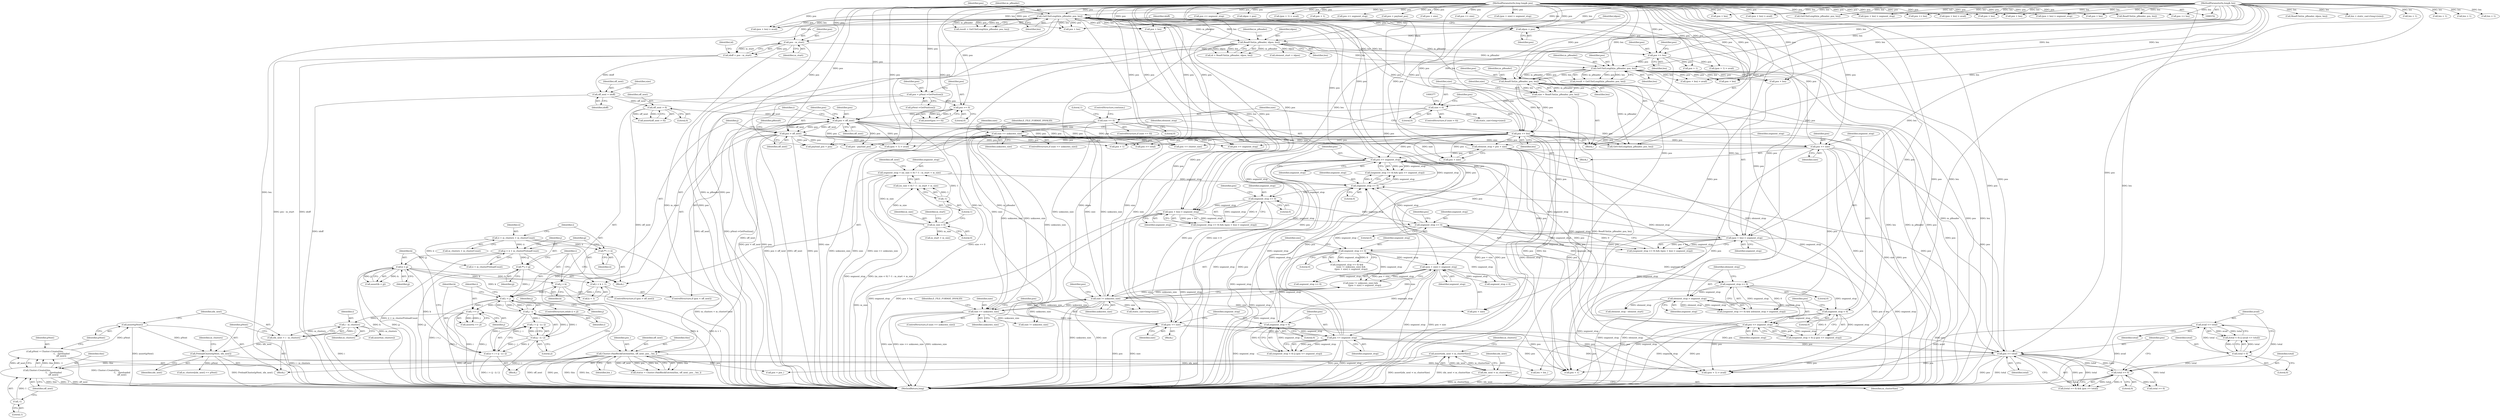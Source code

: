digraph "1_Android_04839626ed859623901ebd3a5fd483982186b59d_28@API" {
"1000645" [label="(Call,assert(idx_next < m_clusterSize))"];
"1000646" [label="(Call,idx_next < m_clusterSize)"];
"1000640" [label="(Call,PreloadCluster(pNext, idx_next))"];
"1000632" [label="(Call,assert(pNext))"];
"1000625" [label="(Call,pNext = Cluster::Create(this,\n                                                -1,   //preloaded\n                                                off_next))"];
"1000627" [label="(Call,Cluster::Create(this,\n                                                -1,   //preloaded\n                                                off_next))"];
"1000602" [label="(Call,Cluster::HasBlockEntries(this, off_next, pos_, len_))"];
"1000512" [label="(Call,off_next > 0)"];
"1000500" [label="(Call,off_next = idoff)"];
"1000282" [label="(Call,idoff = pos - m_start)"];
"1000284" [label="(Call,pos - m_start)"];
"1000154" [label="(MethodParameterIn,long long& pos)"];
"1000239" [label="(Call,GetUIntLength(m_pReader, pos, len))"];
"1000367" [label="(Call,ReadUInt(m_pReader, pos, len))"];
"1000326" [label="(Call,GetUIntLength(m_pReader, pos, len))"];
"1000290" [label="(Call,ReadUInt(m_pReader, idpos, len))"];
"1000278" [label="(Call,idpos = pos)"];
"1000155" [label="(MethodParameterIn,long& len)"];
"1000309" [label="(Call,pos += len)"];
"1000454" [label="(Call,pos += size)"];
"1000412" [label="(Call,size == unknown_size)"];
"1000395" [label="(Call,size != unknown_size)"];
"1000383" [label="(Call,size == 0)"];
"1000372" [label="(Call,size < 0)"];
"1000365" [label="(Call,size = ReadUInt(m_pReader, pos, len))"];
"1000472" [label="(Call,size == unknown_size)"];
"1000379" [label="(Call,pos += len)"];
"1000485" [label="(Call,pos <= segment_stop)"];
"1000477" [label="(Call,pos += size)"];
"1000482" [label="(Call,segment_stop < 0)"];
"1000391" [label="(Call,segment_stop >= 0)"];
"1000349" [label="(Call,(pos + len) > segment_stop)"];
"1000346" [label="(Call,segment_stop >= 0)"];
"1000259" [label="(Call,segment_stop >= 0)"];
"1000219" [label="(Call,pos >= segment_stop)"];
"1000209" [label="(Call,pos >= total)"];
"1000462" [label="(Call,pos <= segment_stop)"];
"1000459" [label="(Call,segment_stop < 0)"];
"1000425" [label="(Call,segment_stop >= 0)"];
"1000398" [label="(Call,(pos + size) > segment_stop)"];
"1000428" [label="(Call,element_stop > segment_stop)"];
"1000418" [label="(Call,element_stop = pos + size)"];
"1000206" [label="(Call,total >= 0)"];
"1000178" [label="(Call,avail <= total)"];
"1000175" [label="(Call,total < 0)"];
"1000216" [label="(Call,segment_stop >= 0)"];
"1000182" [label="(Call,segment_stop = (m_size < 0) ? -1 : m_start + m_size)"];
"1000188" [label="(Call,-1)"];
"1000185" [label="(Call,m_size < 0)"];
"1000262" [label="(Call,(pos + len) > segment_stop)"];
"1000581" [label="(Call,pos > off_next)"];
"1000571" [label="(Call,pos < off_next)"];
"1000567" [label="(Call,pos >= 0)"];
"1000563" [label="(Call,pos = pNext->GetPosition())"];
"1000629" [label="(Call,-1)"];
"1000635" [label="(Call,idx_next = i - m_clusters)"];
"1000637" [label="(Call,i - m_clusters)"];
"1000595" [label="(Call,i == j)"];
"1000534" [label="(Call,i < j)"];
"1000574" [label="(Call,i = k + 1)"];
"1000548" [label="(Call,k < jj)"];
"1000538" [label="(Call,k = i + (j - i) / 2)"];
"1000543" [label="(Call,j - i)"];
"1000542" [label="(Call,(j - i) / 2)"];
"1000524" [label="(Call,jj = ii + m_clusterPreloadCount)"];
"1000515" [label="(Call,ii = m_clusters + m_clusterCount)"];
"1000521" [label="(Call,** i = ii)"];
"1000530" [label="(Call,** j = jj)"];
"1000584" [label="(Call,j = k)"];
"1000205" [label="(Call,(total >= 0) && (pos >= total))"];
"1000637" [label="(Call,i - m_clusters)"];
"1000600" [label="(Call,status = Cluster::HasBlockEntries(this, off_next, pos_, len_))"];
"1000573" [label="(Identifier,off_next)"];
"1000195" [label="(Identifier,off_next)"];
"1000570" [label="(ControlStructure,if (pos < off_next))"];
"1000315" [label="(Identifier,pos)"];
"1000673" [label="(Call,total >= 0)"];
"1000351" [label="(Identifier,pos)"];
"1000440" [label="(Call,element_stop - element_start)"];
"1000369" [label="(Identifier,pos)"];
"1000429" [label="(Identifier,element_stop)"];
"1000217" [label="(Identifier,segment_stop)"];
"1000185" [label="(Call,m_size < 0)"];
"1000615" [label="(Call,len = len_)"];
"1000155" [label="(MethodParameterIn,long& len)"];
"1000605" [label="(Identifier,pos_)"];
"1000373" [label="(Identifier,size)"];
"1000345" [label="(Call,(segment_stop >= 0) && ((pos + len) > segment_stop))"];
"1000542" [label="(Call,(j - i) / 2)"];
"1000328" [label="(Identifier,pos)"];
"1000293" [label="(Identifier,len)"];
"1000395" [label="(Call,size != unknown_size)"];
"1000346" [label="(Call,segment_stop >= 0)"];
"1000736" [label="(Call,pos + len)"];
"1000413" [label="(Identifier,size)"];
"1000461" [label="(Literal,0)"];
"1000397" [label="(Identifier,unknown_size)"];
"1000905" [label="(MethodReturn,long)"];
"1000218" [label="(Literal,0)"];
"1000630" [label="(Literal,1)"];
"1000819" [label="(Call,(pos + len) > avail)"];
"1000463" [label="(Identifier,pos)"];
"1000625" [label="(Call,pNext = Cluster::Create(this,\n                                                -1,   //preloaded\n                                                off_next))"];
"1000521" [label="(Call,** i = ii)"];
"1000543" [label="(Call,j - i)"];
"1000584" [label="(Call,j = k)"];
"1000357" [label="(Call,(pos + len) > avail)"];
"1000259" [label="(Call,segment_stop >= 0)"];
"1000569" [label="(Literal,0)"];
"1000788" [label="(Call,GetUIntLength(m_pReader, pos, len))"];
"1000284" [label="(Call,pos - m_start)"];
"1000631" [label="(Identifier,off_next)"];
"1000628" [label="(Identifier,this)"];
"1000219" [label="(Call,pos >= segment_stop)"];
"1000877" [label="(Call,pos <= segment_stop)"];
"1000240" [label="(Identifier,m_pReader)"];
"1000595" [label="(Call,i == j)"];
"1000602" [label="(Call,Cluster::HasBlockEntries(this, off_next, pos_, len_))"];
"1000646" [label="(Call,idx_next < m_clusterSize)"];
"1000410" [label="(Block,)"];
"1000374" [label="(Literal,0)"];
"1000177" [label="(Literal,0)"];
"1000186" [label="(Identifier,m_size)"];
"1000425" [label="(Call,segment_stop >= 0)"];
"1000568" [label="(Identifier,pos)"];
"1000535" [label="(Identifier,i)"];
"1000478" [label="(Identifier,pos)"];
"1000290" [label="(Call,ReadUInt(m_pReader, idpos, len))"];
"1000572" [label="(Identifier,pos)"];
"1000329" [label="(Identifier,len)"];
"1000386" [label="(ControlStructure,continue;)"];
"1000525" [label="(Identifier,jj)"];
"1000207" [label="(Identifier,total)"];
"1000392" [label="(Identifier,segment_stop)"];
"1000291" [label="(Identifier,m_pReader)"];
"1000690" [label="(Call,(pos + 1) > avail)"];
"1000384" [label="(Identifier,size)"];
"1000385" [label="(Literal,0)"];
"1000420" [label="(Call,pos + size)"];
"1000350" [label="(Call,pos + len)"];
"1000632" [label="(Call,assert(pNext))"];
"1000482" [label="(Call,segment_stop < 0)"];
"1000481" [label="(Call,(segment_stop < 0) || (pos <= segment_stop))"];
"1000191" [label="(Identifier,m_start)"];
"1000547" [label="(Call,assert(k < jj))"];
"1000743" [label="(Call,idpos = pos)"];
"1000811" [label="(Call,(pos + len) > segment_stop)"];
"1000532" [label="(Identifier,jj)"];
"1000539" [label="(Identifier,k)"];
"1000154" [label="(MethodParameterIn,long long& pos)"];
"1000458" [label="(Call,(segment_stop < 0) || (pos <= segment_stop))"];
"1000571" [label="(Call,pos < off_next)"];
"1000368" [label="(Identifier,m_pReader)"];
"1000371" [label="(ControlStructure,if (size < 0))"];
"1000464" [label="(Identifier,segment_stop)"];
"1000841" [label="(Call,pos += len)"];
"1000581" [label="(Call,pos > off_next)"];
"1000190" [label="(Call,m_start + m_size)"];
"1000624" [label="(Block,)"];
"1000676" [label="(Call,pos >= total)"];
"1000735" [label="(Call,(pos + len) > avail)"];
"1000548" [label="(Call,k < jj)"];
"1000512" [label="(Call,off_next > 0)"];
"1000647" [label="(Identifier,idx_next)"];
"1000501" [label="(Identifier,off_next)"];
"1000550" [label="(Identifier,jj)"];
"1000523" [label="(Identifier,ii)"];
"1000176" [label="(Identifier,total)"];
"1000182" [label="(Call,segment_stop = (m_size < 0) ? -1 : m_start + m_size)"];
"1000633" [label="(Identifier,pNext)"];
"1000565" [label="(Call,pNext->GetPosition())"];
"1000203" [label="(Block,)"];
"1000390" [label="(Call,(segment_stop >= 0) &&\n            (size != unknown_size) &&\n            ((pos + size) > segment_stop))"];
"1000526" [label="(Call,ii + m_clusterPreloadCount)"];
"1000682" [label="(Call,segment_stop >= 0)"];
"1000367" [label="(Call,ReadUInt(m_pReader, pos, len))"];
"1000491" [label="(Call,static_cast<long>(size))"];
"1000211" [label="(Identifier,total)"];
"1000612" [label="(Call,pos = pos_)"];
"1000691" [label="(Call,pos + 1)"];
"1000225" [label="(Call,(pos + 1) > avail)"];
"1000477" [label="(Call,pos += size)"];
"1000775" [label="(Call,(pos + 1) > avail)"];
"1000366" [label="(Identifier,size)"];
"1000476" [label="(Identifier,E_FILE_FORMAT_INVALID)"];
"1000353" [label="(Identifier,segment_stop)"];
"1000704" [label="(Call,GetUIntLength(m_pReader, pos, len))"];
"1000187" [label="(Literal,0)"];
"1000517" [label="(Call,m_clusters + m_clusterCount)"];
"1000590" [label="(Identifier,pResult)"];
"1000642" [label="(Identifier,idx_next)"];
"1000383" [label="(Call,size == 0)"];
"1000641" [label="(Identifier,pNext)"];
"1000348" [label="(Literal,0)"];
"1000358" [label="(Call,pos + len)"];
"1000635" [label="(Call,idx_next = i - m_clusters)"];
"1000285" [label="(Identifier,pos)"];
"1000776" [label="(Call,pos + 1)"];
"1000900" [label="(Call,pos <= segment_stop)"];
"1000288" [label="(Call,id = ReadUInt(m_pReader, idpos, len))"];
"1000566" [label="(Call,assert(pos >= 0))"];
"1000629" [label="(Call,-1)"];
"1000462" [label="(Call,pos <= segment_stop)"];
"1000889" [label="(Call,pos = payload_pos)"];
"1000326" [label="(Call,GetUIntLength(m_pReader, pos, len))"];
"1000897" [label="(Call,segment_stop < 0)"];
"1000382" [label="(ControlStructure,if (size == 0))"];
"1000221" [label="(Identifier,segment_stop)"];
"1000696" [label="(Call,len = 1)"];
"1000597" [label="(Identifier,j)"];
"1000606" [label="(Identifier,len_)"];
"1000370" [label="(Identifier,len)"];
"1000456" [label="(Identifier,size)"];
"1000567" [label="(Call,pos >= 0)"];
"1000863" [label="(Call,pos + size)"];
"1000393" [label="(Literal,0)"];
"1000585" [label="(Identifier,j)"];
"1000400" [label="(Identifier,pos)"];
"1000376" [label="(Call,static_cast<long>(size))"];
"1000474" [label="(Identifier,unknown_size)"];
"1000430" [label="(Identifier,segment_stop)"];
"1000314" [label="(Call,pos + 1)"];
"1000502" [label="(Identifier,idoff)"];
"1000820" [label="(Call,pos + len)"];
"1000188" [label="(Call,-1)"];
"1000379" [label="(Call,pos += len)"];
"1000479" [label="(Identifier,size)"];
"1000372" [label="(Call,size < 0)"];
"1000812" [label="(Call,pos + len)"];
"1000280" [label="(Identifier,pos)"];
"1000414" [label="(Identifier,unknown_size)"];
"1000533" [label="(ControlStructure,while (i < j))"];
"1000416" [label="(Identifier,E_FILE_FORMAT_INVALID)"];
"1000486" [label="(Identifier,pos)"];
"1000666" [label="(Call,payload_pos = pos)"];
"1000402" [label="(Identifier,segment_stop)"];
"1000485" [label="(Call,pos <= segment_stop)"];
"1000515" [label="(Call,ii = m_clusters + m_clusterCount)"];
"1000604" [label="(Identifier,off_next)"];
"1000327" [label="(Identifier,m_pReader)"];
"1000226" [label="(Call,pos + 1)"];
"1000206" [label="(Call,total >= 0)"];
"1000237" [label="(Call,result = GetUIntLength(m_pReader, pos, len))"];
"1000583" [label="(Identifier,off_next)"];
"1000727" [label="(Call,(pos + len) > segment_stop)"];
"1000241" [label="(Identifier,pos)"];
"1000892" [label="(Call,pos += cluster_size)"];
"1000471" [label="(ControlStructure,if (size == unknown_size))"];
"1000209" [label="(Call,pos >= total)"];
"1000427" [label="(Literal,0)"];
"1000454" [label="(Call,pos += size)"];
"1000636" [label="(Identifier,idx_next)"];
"1000563" [label="(Call,pos = pNext->GetPosition())"];
"1000411" [label="(ControlStructure,if (size == unknown_size))"];
"1000262" [label="(Call,(pos + len) > segment_stop)"];
"1000180" [label="(Identifier,total)"];
"1000575" [label="(Identifier,i)"];
"1000536" [label="(Identifier,j)"];
"1000549" [label="(Identifier,k)"];
"1000546" [label="(Literal,2)"];
"1000470" [label="(Block,)"];
"1000424" [label="(Call,(segment_stop >= 0) && (element_stop > segment_stop))"];
"1000530" [label="(Call,** j = jj)"];
"1000381" [label="(Identifier,len)"];
"1000412" [label="(Call,size == unknown_size)"];
"1000455" [label="(Identifier,pos)"];
"1000215" [label="(Call,(segment_stop >= 0) && (pos >= segment_stop))"];
"1000319" [label="(Call,len = 1)"];
"1000231" [label="(Call,len = 1)"];
"1000564" [label="(Identifier,pos)"];
"1000586" [label="(Identifier,k)"];
"1000639" [label="(Identifier,m_clusters)"];
"1000286" [label="(Identifier,m_start)"];
"1000640" [label="(Call,PreloadCluster(pNext, idx_next))"];
"1000869" [label="(Call,pos += size)"];
"1000645" [label="(Call,assert(idx_next < m_clusterSize))"];
"1000349" [label="(Call,(pos + len) > segment_stop)"];
"1000781" [label="(Call,len = 1)"];
"1000347" [label="(Identifier,segment_stop)"];
"1000210" [label="(Identifier,pos)"];
"1000391" [label="(Call,segment_stop >= 0)"];
"1000728" [label="(Call,pos + len)"];
"1000580" [label="(ControlStructure,if (pos > off_next))"];
"1000279" [label="(Identifier,idpos)"];
"1000574" [label="(Call,i = k + 1)"];
"1000544" [label="(Identifier,j)"];
"1000531" [label="(Identifier,j)"];
"1000434" [label="(Call,element_start = idpos)"];
"1000282" [label="(Call,idoff = pos - m_start)"];
"1000220" [label="(Identifier,pos)"];
"1000459" [label="(Call,segment_stop < 0)"];
"1000399" [label="(Call,pos + size)"];
"1000260" [label="(Identifier,segment_stop)"];
"1000189" [label="(Literal,1)"];
"1000309" [label="(Call,pos += len)"];
"1000524" [label="(Call,jj = ii + m_clusterPreloadCount)"];
"1000650" [label="(Call,m_clusters[idx_next] == pNext)"];
"1000380" [label="(Identifier,pos)"];
"1000261" [label="(Literal,0)"];
"1000175" [label="(Call,total < 0)"];
"1000208" [label="(Literal,0)"];
"1000749" [label="(Call,ReadUInt(m_pReader, idpos, len))"];
"1000516" [label="(Identifier,ii)"];
"1000603" [label="(Identifier,this)"];
"1000278" [label="(Call,idpos = pos)"];
"1000365" [label="(Call,size = ReadUInt(m_pReader, pos, len))"];
"1000489" [label="(Call,len = static_cast<long>(size))"];
"1000638" [label="(Identifier,i)"];
"1000426" [label="(Identifier,segment_stop)"];
"1000504" [label="(Call,size != unknown_size)"];
"1000216" [label="(Call,segment_stop >= 0)"];
"1000179" [label="(Identifier,avail)"];
"1000394" [label="(Call,(size != unknown_size) &&\n            ((pos + size) > segment_stop))"];
"1000271" [label="(Call,pos + len)"];
"1000174" [label="(Call,(total < 0) || (avail <= total))"];
"1000398" [label="(Call,(pos + size) > segment_stop)"];
"1000483" [label="(Identifier,segment_stop)"];
"1000472" [label="(Call,size == unknown_size)"];
"1000829" [label="(Call,ReadUInt(m_pReader, pos, len))"];
"1000311" [label="(Identifier,len)"];
"1000270" [label="(Call,(pos + len) > avail)"];
"1000685" [label="(Call,pos >= segment_stop)"];
"1000419" [label="(Identifier,element_stop)"];
"1000538" [label="(Call,k = i + (j - i) / 2)"];
"1000522" [label="(Identifier,i)"];
"1000627" [label="(Call,Cluster::Create(this,\n                                                -1,   //preloaded\n                                                off_next))"];
"1000239" [label="(Call,GetUIntLength(m_pReader, pos, len))"];
"1000178" [label="(Call,avail <= total)"];
"1000537" [label="(Block,)"];
"1000514" [label="(Literal,0)"];
"1000545" [label="(Identifier,i)"];
"1000313" [label="(Call,(pos + 1) > avail)"];
"1000882" [label="(Call,pos - payload_pos)"];
"1000324" [label="(Call,result = GetUIntLength(m_pReader, pos, len))"];
"1000473" [label="(Identifier,size)"];
"1000594" [label="(Call,assert(i == j))"];
"1000388" [label="(Literal,1)"];
"1000242" [label="(Identifier,len)"];
"1000596" [label="(Identifier,i)"];
"1000289" [label="(Identifier,id)"];
"1000534" [label="(Call,i < j)"];
"1000264" [label="(Identifier,pos)"];
"1000396" [label="(Identifier,size)"];
"1000258" [label="(Call,(segment_stop >= 0) && ((pos + len) > segment_stop))"];
"1000428" [label="(Call,element_stop > segment_stop)"];
"1000292" [label="(Identifier,idpos)"];
"1000487" [label="(Identifier,segment_stop)"];
"1000648" [label="(Identifier,m_clusterSize)"];
"1000643" [label="(Call,assert(m_clusters))"];
"1000460" [label="(Identifier,segment_stop)"];
"1000644" [label="(Identifier,m_clusters)"];
"1000505" [label="(Identifier,size)"];
"1000310" [label="(Identifier,pos)"];
"1000156" [label="(Block,)"];
"1000540" [label="(Call,i + (j - i) / 2)"];
"1000500" [label="(Call,off_next = idoff)"];
"1000283" [label="(Identifier,idoff)"];
"1000266" [label="(Identifier,segment_stop)"];
"1000263" [label="(Call,pos + len)"];
"1000184" [label="(Call,(m_size < 0) ? -1 : m_start + m_size)"];
"1000484" [label="(Literal,0)"];
"1000626" [label="(Identifier,pNext)"];
"1000511" [label="(Call,assert(off_next > 0))"];
"1000771" [label="(Call,pos += len)"];
"1000183" [label="(Identifier,segment_stop)"];
"1000576" [label="(Call,k + 1)"];
"1000513" [label="(Identifier,off_next)"];
"1000862" [label="(Call,(pos + size) > segment_stop)"];
"1000418" [label="(Call,element_stop = pos + size)"];
"1000652" [label="(Identifier,m_clusters)"];
"1000582" [label="(Identifier,pos)"];
"1000645" -> "1000624"  [label="AST: "];
"1000645" -> "1000646"  [label="CFG: "];
"1000646" -> "1000645"  [label="AST: "];
"1000652" -> "1000645"  [label="CFG: "];
"1000645" -> "1000905"  [label="DDG: idx_next < m_clusterSize"];
"1000645" -> "1000905"  [label="DDG: assert(idx_next < m_clusterSize)"];
"1000646" -> "1000645"  [label="DDG: idx_next"];
"1000646" -> "1000645"  [label="DDG: m_clusterSize"];
"1000646" -> "1000648"  [label="CFG: "];
"1000647" -> "1000646"  [label="AST: "];
"1000648" -> "1000646"  [label="AST: "];
"1000646" -> "1000905"  [label="DDG: idx_next"];
"1000646" -> "1000905"  [label="DDG: m_clusterSize"];
"1000640" -> "1000646"  [label="DDG: idx_next"];
"1000640" -> "1000624"  [label="AST: "];
"1000640" -> "1000642"  [label="CFG: "];
"1000641" -> "1000640"  [label="AST: "];
"1000642" -> "1000640"  [label="AST: "];
"1000644" -> "1000640"  [label="CFG: "];
"1000640" -> "1000905"  [label="DDG: PreloadCluster(pNext, idx_next)"];
"1000632" -> "1000640"  [label="DDG: pNext"];
"1000635" -> "1000640"  [label="DDG: idx_next"];
"1000640" -> "1000650"  [label="DDG: pNext"];
"1000632" -> "1000624"  [label="AST: "];
"1000632" -> "1000633"  [label="CFG: "];
"1000633" -> "1000632"  [label="AST: "];
"1000636" -> "1000632"  [label="CFG: "];
"1000632" -> "1000905"  [label="DDG: assert(pNext)"];
"1000625" -> "1000632"  [label="DDG: pNext"];
"1000625" -> "1000624"  [label="AST: "];
"1000625" -> "1000627"  [label="CFG: "];
"1000626" -> "1000625"  [label="AST: "];
"1000627" -> "1000625"  [label="AST: "];
"1000633" -> "1000625"  [label="CFG: "];
"1000625" -> "1000905"  [label="DDG: Cluster::Create(this,\n                                                -1,   //preloaded\n                                                off_next)"];
"1000627" -> "1000625"  [label="DDG: this"];
"1000627" -> "1000625"  [label="DDG: -1"];
"1000627" -> "1000625"  [label="DDG: off_next"];
"1000627" -> "1000631"  [label="CFG: "];
"1000628" -> "1000627"  [label="AST: "];
"1000629" -> "1000627"  [label="AST: "];
"1000631" -> "1000627"  [label="AST: "];
"1000627" -> "1000905"  [label="DDG: -1"];
"1000627" -> "1000905"  [label="DDG: off_next"];
"1000627" -> "1000905"  [label="DDG: this"];
"1000602" -> "1000627"  [label="DDG: this"];
"1000602" -> "1000627"  [label="DDG: off_next"];
"1000629" -> "1000627"  [label="DDG: 1"];
"1000602" -> "1000600"  [label="AST: "];
"1000602" -> "1000606"  [label="CFG: "];
"1000603" -> "1000602"  [label="AST: "];
"1000604" -> "1000602"  [label="AST: "];
"1000605" -> "1000602"  [label="AST: "];
"1000606" -> "1000602"  [label="AST: "];
"1000600" -> "1000602"  [label="CFG: "];
"1000602" -> "1000905"  [label="DDG: off_next"];
"1000602" -> "1000905"  [label="DDG: pos_"];
"1000602" -> "1000905"  [label="DDG: this"];
"1000602" -> "1000905"  [label="DDG: len_"];
"1000602" -> "1000600"  [label="DDG: this"];
"1000602" -> "1000600"  [label="DDG: off_next"];
"1000602" -> "1000600"  [label="DDG: pos_"];
"1000602" -> "1000600"  [label="DDG: len_"];
"1000512" -> "1000602"  [label="DDG: off_next"];
"1000581" -> "1000602"  [label="DDG: off_next"];
"1000571" -> "1000602"  [label="DDG: off_next"];
"1000602" -> "1000612"  [label="DDG: pos_"];
"1000602" -> "1000615"  [label="DDG: len_"];
"1000512" -> "1000511"  [label="AST: "];
"1000512" -> "1000514"  [label="CFG: "];
"1000513" -> "1000512"  [label="AST: "];
"1000514" -> "1000512"  [label="AST: "];
"1000511" -> "1000512"  [label="CFG: "];
"1000512" -> "1000511"  [label="DDG: off_next"];
"1000512" -> "1000511"  [label="DDG: 0"];
"1000500" -> "1000512"  [label="DDG: off_next"];
"1000512" -> "1000571"  [label="DDG: off_next"];
"1000500" -> "1000203"  [label="AST: "];
"1000500" -> "1000502"  [label="CFG: "];
"1000501" -> "1000500"  [label="AST: "];
"1000502" -> "1000500"  [label="AST: "];
"1000505" -> "1000500"  [label="CFG: "];
"1000500" -> "1000905"  [label="DDG: idoff"];
"1000282" -> "1000500"  [label="DDG: idoff"];
"1000282" -> "1000203"  [label="AST: "];
"1000282" -> "1000284"  [label="CFG: "];
"1000283" -> "1000282"  [label="AST: "];
"1000284" -> "1000282"  [label="AST: "];
"1000289" -> "1000282"  [label="CFG: "];
"1000282" -> "1000905"  [label="DDG: pos - m_start"];
"1000282" -> "1000905"  [label="DDG: idoff"];
"1000284" -> "1000282"  [label="DDG: pos"];
"1000284" -> "1000282"  [label="DDG: m_start"];
"1000284" -> "1000286"  [label="CFG: "];
"1000285" -> "1000284"  [label="AST: "];
"1000286" -> "1000284"  [label="AST: "];
"1000284" -> "1000905"  [label="DDG: m_start"];
"1000284" -> "1000905"  [label="DDG: pos"];
"1000154" -> "1000284"  [label="DDG: pos"];
"1000239" -> "1000284"  [label="DDG: pos"];
"1000284" -> "1000309"  [label="DDG: pos"];
"1000154" -> "1000152"  [label="AST: "];
"1000154" -> "1000905"  [label="DDG: pos"];
"1000154" -> "1000209"  [label="DDG: pos"];
"1000154" -> "1000219"  [label="DDG: pos"];
"1000154" -> "1000225"  [label="DDG: pos"];
"1000154" -> "1000226"  [label="DDG: pos"];
"1000154" -> "1000239"  [label="DDG: pos"];
"1000154" -> "1000262"  [label="DDG: pos"];
"1000154" -> "1000263"  [label="DDG: pos"];
"1000154" -> "1000270"  [label="DDG: pos"];
"1000154" -> "1000271"  [label="DDG: pos"];
"1000154" -> "1000278"  [label="DDG: pos"];
"1000154" -> "1000309"  [label="DDG: pos"];
"1000154" -> "1000313"  [label="DDG: pos"];
"1000154" -> "1000314"  [label="DDG: pos"];
"1000154" -> "1000326"  [label="DDG: pos"];
"1000154" -> "1000349"  [label="DDG: pos"];
"1000154" -> "1000350"  [label="DDG: pos"];
"1000154" -> "1000357"  [label="DDG: pos"];
"1000154" -> "1000358"  [label="DDG: pos"];
"1000154" -> "1000367"  [label="DDG: pos"];
"1000154" -> "1000379"  [label="DDG: pos"];
"1000154" -> "1000398"  [label="DDG: pos"];
"1000154" -> "1000399"  [label="DDG: pos"];
"1000154" -> "1000418"  [label="DDG: pos"];
"1000154" -> "1000420"  [label="DDG: pos"];
"1000154" -> "1000454"  [label="DDG: pos"];
"1000154" -> "1000462"  [label="DDG: pos"];
"1000154" -> "1000477"  [label="DDG: pos"];
"1000154" -> "1000485"  [label="DDG: pos"];
"1000154" -> "1000563"  [label="DDG: pos"];
"1000154" -> "1000567"  [label="DDG: pos"];
"1000154" -> "1000571"  [label="DDG: pos"];
"1000154" -> "1000581"  [label="DDG: pos"];
"1000154" -> "1000612"  [label="DDG: pos"];
"1000154" -> "1000666"  [label="DDG: pos"];
"1000154" -> "1000676"  [label="DDG: pos"];
"1000154" -> "1000685"  [label="DDG: pos"];
"1000154" -> "1000690"  [label="DDG: pos"];
"1000154" -> "1000691"  [label="DDG: pos"];
"1000154" -> "1000704"  [label="DDG: pos"];
"1000154" -> "1000727"  [label="DDG: pos"];
"1000154" -> "1000728"  [label="DDG: pos"];
"1000154" -> "1000735"  [label="DDG: pos"];
"1000154" -> "1000736"  [label="DDG: pos"];
"1000154" -> "1000743"  [label="DDG: pos"];
"1000154" -> "1000771"  [label="DDG: pos"];
"1000154" -> "1000775"  [label="DDG: pos"];
"1000154" -> "1000776"  [label="DDG: pos"];
"1000154" -> "1000788"  [label="DDG: pos"];
"1000154" -> "1000811"  [label="DDG: pos"];
"1000154" -> "1000812"  [label="DDG: pos"];
"1000154" -> "1000819"  [label="DDG: pos"];
"1000154" -> "1000820"  [label="DDG: pos"];
"1000154" -> "1000829"  [label="DDG: pos"];
"1000154" -> "1000841"  [label="DDG: pos"];
"1000154" -> "1000862"  [label="DDG: pos"];
"1000154" -> "1000863"  [label="DDG: pos"];
"1000154" -> "1000869"  [label="DDG: pos"];
"1000154" -> "1000877"  [label="DDG: pos"];
"1000154" -> "1000882"  [label="DDG: pos"];
"1000154" -> "1000889"  [label="DDG: pos"];
"1000154" -> "1000892"  [label="DDG: pos"];
"1000154" -> "1000900"  [label="DDG: pos"];
"1000239" -> "1000237"  [label="AST: "];
"1000239" -> "1000242"  [label="CFG: "];
"1000240" -> "1000239"  [label="AST: "];
"1000241" -> "1000239"  [label="AST: "];
"1000242" -> "1000239"  [label="AST: "];
"1000237" -> "1000239"  [label="CFG: "];
"1000239" -> "1000905"  [label="DDG: m_pReader"];
"1000239" -> "1000905"  [label="DDG: len"];
"1000239" -> "1000905"  [label="DDG: pos"];
"1000239" -> "1000237"  [label="DDG: m_pReader"];
"1000239" -> "1000237"  [label="DDG: pos"];
"1000239" -> "1000237"  [label="DDG: len"];
"1000367" -> "1000239"  [label="DDG: m_pReader"];
"1000367" -> "1000239"  [label="DDG: len"];
"1000454" -> "1000239"  [label="DDG: pos"];
"1000485" -> "1000239"  [label="DDG: pos"];
"1000209" -> "1000239"  [label="DDG: pos"];
"1000462" -> "1000239"  [label="DDG: pos"];
"1000379" -> "1000239"  [label="DDG: pos"];
"1000219" -> "1000239"  [label="DDG: pos"];
"1000477" -> "1000239"  [label="DDG: pos"];
"1000155" -> "1000239"  [label="DDG: len"];
"1000239" -> "1000262"  [label="DDG: pos"];
"1000239" -> "1000262"  [label="DDG: len"];
"1000239" -> "1000263"  [label="DDG: pos"];
"1000239" -> "1000263"  [label="DDG: len"];
"1000239" -> "1000270"  [label="DDG: pos"];
"1000239" -> "1000270"  [label="DDG: len"];
"1000239" -> "1000271"  [label="DDG: pos"];
"1000239" -> "1000271"  [label="DDG: len"];
"1000239" -> "1000278"  [label="DDG: pos"];
"1000239" -> "1000290"  [label="DDG: m_pReader"];
"1000239" -> "1000290"  [label="DDG: len"];
"1000367" -> "1000365"  [label="AST: "];
"1000367" -> "1000370"  [label="CFG: "];
"1000368" -> "1000367"  [label="AST: "];
"1000369" -> "1000367"  [label="AST: "];
"1000370" -> "1000367"  [label="AST: "];
"1000365" -> "1000367"  [label="CFG: "];
"1000367" -> "1000905"  [label="DDG: pos"];
"1000367" -> "1000905"  [label="DDG: len"];
"1000367" -> "1000905"  [label="DDG: m_pReader"];
"1000367" -> "1000365"  [label="DDG: m_pReader"];
"1000367" -> "1000365"  [label="DDG: pos"];
"1000367" -> "1000365"  [label="DDG: len"];
"1000326" -> "1000367"  [label="DDG: m_pReader"];
"1000326" -> "1000367"  [label="DDG: pos"];
"1000326" -> "1000367"  [label="DDG: len"];
"1000155" -> "1000367"  [label="DDG: len"];
"1000367" -> "1000379"  [label="DDG: len"];
"1000367" -> "1000379"  [label="DDG: pos"];
"1000367" -> "1000704"  [label="DDG: m_pReader"];
"1000326" -> "1000324"  [label="AST: "];
"1000326" -> "1000329"  [label="CFG: "];
"1000327" -> "1000326"  [label="AST: "];
"1000328" -> "1000326"  [label="AST: "];
"1000329" -> "1000326"  [label="AST: "];
"1000324" -> "1000326"  [label="CFG: "];
"1000326" -> "1000905"  [label="DDG: pos"];
"1000326" -> "1000905"  [label="DDG: len"];
"1000326" -> "1000905"  [label="DDG: m_pReader"];
"1000326" -> "1000324"  [label="DDG: m_pReader"];
"1000326" -> "1000324"  [label="DDG: pos"];
"1000326" -> "1000324"  [label="DDG: len"];
"1000290" -> "1000326"  [label="DDG: m_pReader"];
"1000290" -> "1000326"  [label="DDG: len"];
"1000309" -> "1000326"  [label="DDG: pos"];
"1000155" -> "1000326"  [label="DDG: len"];
"1000326" -> "1000349"  [label="DDG: pos"];
"1000326" -> "1000349"  [label="DDG: len"];
"1000326" -> "1000350"  [label="DDG: pos"];
"1000326" -> "1000350"  [label="DDG: len"];
"1000326" -> "1000357"  [label="DDG: pos"];
"1000326" -> "1000357"  [label="DDG: len"];
"1000326" -> "1000358"  [label="DDG: pos"];
"1000326" -> "1000358"  [label="DDG: len"];
"1000290" -> "1000288"  [label="AST: "];
"1000290" -> "1000293"  [label="CFG: "];
"1000291" -> "1000290"  [label="AST: "];
"1000292" -> "1000290"  [label="AST: "];
"1000293" -> "1000290"  [label="AST: "];
"1000288" -> "1000290"  [label="CFG: "];
"1000290" -> "1000905"  [label="DDG: m_pReader"];
"1000290" -> "1000905"  [label="DDG: idpos"];
"1000290" -> "1000905"  [label="DDG: len"];
"1000290" -> "1000288"  [label="DDG: m_pReader"];
"1000290" -> "1000288"  [label="DDG: idpos"];
"1000290" -> "1000288"  [label="DDG: len"];
"1000278" -> "1000290"  [label="DDG: idpos"];
"1000155" -> "1000290"  [label="DDG: len"];
"1000290" -> "1000309"  [label="DDG: len"];
"1000290" -> "1000434"  [label="DDG: idpos"];
"1000278" -> "1000203"  [label="AST: "];
"1000278" -> "1000280"  [label="CFG: "];
"1000279" -> "1000278"  [label="AST: "];
"1000280" -> "1000278"  [label="AST: "];
"1000283" -> "1000278"  [label="CFG: "];
"1000155" -> "1000152"  [label="AST: "];
"1000155" -> "1000905"  [label="DDG: len"];
"1000155" -> "1000231"  [label="DDG: len"];
"1000155" -> "1000262"  [label="DDG: len"];
"1000155" -> "1000263"  [label="DDG: len"];
"1000155" -> "1000270"  [label="DDG: len"];
"1000155" -> "1000271"  [label="DDG: len"];
"1000155" -> "1000309"  [label="DDG: len"];
"1000155" -> "1000319"  [label="DDG: len"];
"1000155" -> "1000349"  [label="DDG: len"];
"1000155" -> "1000350"  [label="DDG: len"];
"1000155" -> "1000357"  [label="DDG: len"];
"1000155" -> "1000358"  [label="DDG: len"];
"1000155" -> "1000379"  [label="DDG: len"];
"1000155" -> "1000489"  [label="DDG: len"];
"1000155" -> "1000615"  [label="DDG: len"];
"1000155" -> "1000696"  [label="DDG: len"];
"1000155" -> "1000704"  [label="DDG: len"];
"1000155" -> "1000727"  [label="DDG: len"];
"1000155" -> "1000728"  [label="DDG: len"];
"1000155" -> "1000735"  [label="DDG: len"];
"1000155" -> "1000736"  [label="DDG: len"];
"1000155" -> "1000749"  [label="DDG: len"];
"1000155" -> "1000771"  [label="DDG: len"];
"1000155" -> "1000781"  [label="DDG: len"];
"1000155" -> "1000788"  [label="DDG: len"];
"1000155" -> "1000811"  [label="DDG: len"];
"1000155" -> "1000812"  [label="DDG: len"];
"1000155" -> "1000819"  [label="DDG: len"];
"1000155" -> "1000820"  [label="DDG: len"];
"1000155" -> "1000829"  [label="DDG: len"];
"1000155" -> "1000841"  [label="DDG: len"];
"1000309" -> "1000203"  [label="AST: "];
"1000309" -> "1000311"  [label="CFG: "];
"1000310" -> "1000309"  [label="AST: "];
"1000311" -> "1000309"  [label="AST: "];
"1000315" -> "1000309"  [label="CFG: "];
"1000309" -> "1000313"  [label="DDG: pos"];
"1000309" -> "1000314"  [label="DDG: pos"];
"1000454" -> "1000410"  [label="AST: "];
"1000454" -> "1000456"  [label="CFG: "];
"1000455" -> "1000454"  [label="AST: "];
"1000456" -> "1000454"  [label="AST: "];
"1000460" -> "1000454"  [label="CFG: "];
"1000454" -> "1000905"  [label="DDG: pos"];
"1000454" -> "1000905"  [label="DDG: size"];
"1000454" -> "1000209"  [label="DDG: pos"];
"1000454" -> "1000219"  [label="DDG: pos"];
"1000454" -> "1000225"  [label="DDG: pos"];
"1000454" -> "1000226"  [label="DDG: pos"];
"1000412" -> "1000454"  [label="DDG: size"];
"1000379" -> "1000454"  [label="DDG: pos"];
"1000454" -> "1000462"  [label="DDG: pos"];
"1000412" -> "1000411"  [label="AST: "];
"1000412" -> "1000414"  [label="CFG: "];
"1000413" -> "1000412"  [label="AST: "];
"1000414" -> "1000412"  [label="AST: "];
"1000416" -> "1000412"  [label="CFG: "];
"1000419" -> "1000412"  [label="CFG: "];
"1000412" -> "1000905"  [label="DDG: size == unknown_size"];
"1000412" -> "1000905"  [label="DDG: unknown_size"];
"1000412" -> "1000905"  [label="DDG: size"];
"1000412" -> "1000395"  [label="DDG: unknown_size"];
"1000395" -> "1000412"  [label="DDG: size"];
"1000395" -> "1000412"  [label="DDG: unknown_size"];
"1000383" -> "1000412"  [label="DDG: size"];
"1000472" -> "1000412"  [label="DDG: unknown_size"];
"1000412" -> "1000418"  [label="DDG: size"];
"1000412" -> "1000420"  [label="DDG: size"];
"1000412" -> "1000472"  [label="DDG: unknown_size"];
"1000412" -> "1000504"  [label="DDG: unknown_size"];
"1000395" -> "1000394"  [label="AST: "];
"1000395" -> "1000397"  [label="CFG: "];
"1000396" -> "1000395"  [label="AST: "];
"1000397" -> "1000395"  [label="AST: "];
"1000400" -> "1000395"  [label="CFG: "];
"1000394" -> "1000395"  [label="CFG: "];
"1000395" -> "1000905"  [label="DDG: size"];
"1000395" -> "1000905"  [label="DDG: unknown_size"];
"1000395" -> "1000394"  [label="DDG: size"];
"1000395" -> "1000394"  [label="DDG: unknown_size"];
"1000383" -> "1000395"  [label="DDG: size"];
"1000472" -> "1000395"  [label="DDG: unknown_size"];
"1000395" -> "1000398"  [label="DDG: size"];
"1000395" -> "1000399"  [label="DDG: size"];
"1000395" -> "1000472"  [label="DDG: size"];
"1000395" -> "1000472"  [label="DDG: unknown_size"];
"1000395" -> "1000491"  [label="DDG: size"];
"1000395" -> "1000504"  [label="DDG: unknown_size"];
"1000383" -> "1000382"  [label="AST: "];
"1000383" -> "1000385"  [label="CFG: "];
"1000384" -> "1000383"  [label="AST: "];
"1000385" -> "1000383"  [label="AST: "];
"1000386" -> "1000383"  [label="CFG: "];
"1000388" -> "1000383"  [label="CFG: "];
"1000383" -> "1000905"  [label="DDG: size == 0"];
"1000383" -> "1000905"  [label="DDG: size"];
"1000372" -> "1000383"  [label="DDG: size"];
"1000383" -> "1000472"  [label="DDG: size"];
"1000383" -> "1000491"  [label="DDG: size"];
"1000372" -> "1000371"  [label="AST: "];
"1000372" -> "1000374"  [label="CFG: "];
"1000373" -> "1000372"  [label="AST: "];
"1000374" -> "1000372"  [label="AST: "];
"1000377" -> "1000372"  [label="CFG: "];
"1000380" -> "1000372"  [label="CFG: "];
"1000372" -> "1000905"  [label="DDG: size < 0"];
"1000365" -> "1000372"  [label="DDG: size"];
"1000372" -> "1000376"  [label="DDG: size"];
"1000365" -> "1000203"  [label="AST: "];
"1000366" -> "1000365"  [label="AST: "];
"1000373" -> "1000365"  [label="CFG: "];
"1000365" -> "1000905"  [label="DDG: ReadUInt(m_pReader, pos, len)"];
"1000472" -> "1000471"  [label="AST: "];
"1000472" -> "1000474"  [label="CFG: "];
"1000473" -> "1000472"  [label="AST: "];
"1000474" -> "1000472"  [label="AST: "];
"1000476" -> "1000472"  [label="CFG: "];
"1000478" -> "1000472"  [label="CFG: "];
"1000472" -> "1000905"  [label="DDG: size == unknown_size"];
"1000472" -> "1000905"  [label="DDG: unknown_size"];
"1000472" -> "1000905"  [label="DDG: size"];
"1000472" -> "1000477"  [label="DDG: size"];
"1000472" -> "1000504"  [label="DDG: unknown_size"];
"1000379" -> "1000203"  [label="AST: "];
"1000379" -> "1000381"  [label="CFG: "];
"1000380" -> "1000379"  [label="AST: "];
"1000381" -> "1000379"  [label="AST: "];
"1000384" -> "1000379"  [label="CFG: "];
"1000379" -> "1000905"  [label="DDG: pos"];
"1000379" -> "1000905"  [label="DDG: len"];
"1000379" -> "1000209"  [label="DDG: pos"];
"1000379" -> "1000219"  [label="DDG: pos"];
"1000379" -> "1000225"  [label="DDG: pos"];
"1000379" -> "1000226"  [label="DDG: pos"];
"1000379" -> "1000398"  [label="DDG: pos"];
"1000379" -> "1000399"  [label="DDG: pos"];
"1000379" -> "1000418"  [label="DDG: pos"];
"1000379" -> "1000420"  [label="DDG: pos"];
"1000379" -> "1000477"  [label="DDG: pos"];
"1000379" -> "1000666"  [label="DDG: pos"];
"1000379" -> "1000676"  [label="DDG: pos"];
"1000379" -> "1000685"  [label="DDG: pos"];
"1000379" -> "1000690"  [label="DDG: pos"];
"1000379" -> "1000691"  [label="DDG: pos"];
"1000379" -> "1000704"  [label="DDG: pos"];
"1000379" -> "1000882"  [label="DDG: pos"];
"1000379" -> "1000892"  [label="DDG: pos"];
"1000485" -> "1000481"  [label="AST: "];
"1000485" -> "1000487"  [label="CFG: "];
"1000486" -> "1000485"  [label="AST: "];
"1000487" -> "1000485"  [label="AST: "];
"1000481" -> "1000485"  [label="CFG: "];
"1000485" -> "1000905"  [label="DDG: pos"];
"1000485" -> "1000905"  [label="DDG: segment_stop"];
"1000485" -> "1000209"  [label="DDG: pos"];
"1000485" -> "1000216"  [label="DDG: segment_stop"];
"1000485" -> "1000219"  [label="DDG: pos"];
"1000485" -> "1000225"  [label="DDG: pos"];
"1000485" -> "1000226"  [label="DDG: pos"];
"1000485" -> "1000481"  [label="DDG: pos"];
"1000485" -> "1000481"  [label="DDG: segment_stop"];
"1000477" -> "1000485"  [label="DDG: pos"];
"1000482" -> "1000485"  [label="DDG: segment_stop"];
"1000477" -> "1000470"  [label="AST: "];
"1000477" -> "1000479"  [label="CFG: "];
"1000478" -> "1000477"  [label="AST: "];
"1000479" -> "1000477"  [label="AST: "];
"1000483" -> "1000477"  [label="CFG: "];
"1000477" -> "1000905"  [label="DDG: size"];
"1000477" -> "1000905"  [label="DDG: pos"];
"1000477" -> "1000209"  [label="DDG: pos"];
"1000477" -> "1000219"  [label="DDG: pos"];
"1000477" -> "1000225"  [label="DDG: pos"];
"1000477" -> "1000226"  [label="DDG: pos"];
"1000482" -> "1000481"  [label="AST: "];
"1000482" -> "1000484"  [label="CFG: "];
"1000483" -> "1000482"  [label="AST: "];
"1000484" -> "1000482"  [label="AST: "];
"1000486" -> "1000482"  [label="CFG: "];
"1000481" -> "1000482"  [label="CFG: "];
"1000482" -> "1000905"  [label="DDG: segment_stop"];
"1000482" -> "1000216"  [label="DDG: segment_stop"];
"1000482" -> "1000481"  [label="DDG: segment_stop"];
"1000482" -> "1000481"  [label="DDG: 0"];
"1000391" -> "1000482"  [label="DDG: segment_stop"];
"1000398" -> "1000482"  [label="DDG: segment_stop"];
"1000391" -> "1000390"  [label="AST: "];
"1000391" -> "1000393"  [label="CFG: "];
"1000392" -> "1000391"  [label="AST: "];
"1000393" -> "1000391"  [label="AST: "];
"1000396" -> "1000391"  [label="CFG: "];
"1000390" -> "1000391"  [label="CFG: "];
"1000391" -> "1000905"  [label="DDG: segment_stop"];
"1000391" -> "1000390"  [label="DDG: segment_stop"];
"1000391" -> "1000390"  [label="DDG: 0"];
"1000349" -> "1000391"  [label="DDG: segment_stop"];
"1000346" -> "1000391"  [label="DDG: segment_stop"];
"1000391" -> "1000398"  [label="DDG: segment_stop"];
"1000391" -> "1000425"  [label="DDG: segment_stop"];
"1000391" -> "1000682"  [label="DDG: segment_stop"];
"1000391" -> "1000897"  [label="DDG: segment_stop"];
"1000349" -> "1000345"  [label="AST: "];
"1000349" -> "1000353"  [label="CFG: "];
"1000350" -> "1000349"  [label="AST: "];
"1000353" -> "1000349"  [label="AST: "];
"1000345" -> "1000349"  [label="CFG: "];
"1000349" -> "1000905"  [label="DDG: segment_stop"];
"1000349" -> "1000905"  [label="DDG: pos + len"];
"1000349" -> "1000216"  [label="DDG: segment_stop"];
"1000349" -> "1000345"  [label="DDG: pos + len"];
"1000349" -> "1000345"  [label="DDG: segment_stop"];
"1000346" -> "1000349"  [label="DDG: segment_stop"];
"1000346" -> "1000345"  [label="AST: "];
"1000346" -> "1000348"  [label="CFG: "];
"1000347" -> "1000346"  [label="AST: "];
"1000348" -> "1000346"  [label="AST: "];
"1000351" -> "1000346"  [label="CFG: "];
"1000345" -> "1000346"  [label="CFG: "];
"1000346" -> "1000905"  [label="DDG: segment_stop"];
"1000346" -> "1000216"  [label="DDG: segment_stop"];
"1000346" -> "1000345"  [label="DDG: segment_stop"];
"1000346" -> "1000345"  [label="DDG: 0"];
"1000259" -> "1000346"  [label="DDG: segment_stop"];
"1000262" -> "1000346"  [label="DDG: segment_stop"];
"1000259" -> "1000258"  [label="AST: "];
"1000259" -> "1000261"  [label="CFG: "];
"1000260" -> "1000259"  [label="AST: "];
"1000261" -> "1000259"  [label="AST: "];
"1000264" -> "1000259"  [label="CFG: "];
"1000258" -> "1000259"  [label="CFG: "];
"1000259" -> "1000905"  [label="DDG: segment_stop"];
"1000259" -> "1000258"  [label="DDG: segment_stop"];
"1000259" -> "1000258"  [label="DDG: 0"];
"1000219" -> "1000259"  [label="DDG: segment_stop"];
"1000216" -> "1000259"  [label="DDG: segment_stop"];
"1000259" -> "1000262"  [label="DDG: segment_stop"];
"1000219" -> "1000215"  [label="AST: "];
"1000219" -> "1000221"  [label="CFG: "];
"1000220" -> "1000219"  [label="AST: "];
"1000221" -> "1000219"  [label="AST: "];
"1000215" -> "1000219"  [label="CFG: "];
"1000219" -> "1000905"  [label="DDG: segment_stop"];
"1000219" -> "1000905"  [label="DDG: pos"];
"1000219" -> "1000215"  [label="DDG: pos"];
"1000219" -> "1000215"  [label="DDG: segment_stop"];
"1000209" -> "1000219"  [label="DDG: pos"];
"1000462" -> "1000219"  [label="DDG: pos"];
"1000216" -> "1000219"  [label="DDG: segment_stop"];
"1000219" -> "1000225"  [label="DDG: pos"];
"1000219" -> "1000226"  [label="DDG: pos"];
"1000209" -> "1000205"  [label="AST: "];
"1000209" -> "1000211"  [label="CFG: "];
"1000210" -> "1000209"  [label="AST: "];
"1000211" -> "1000209"  [label="AST: "];
"1000205" -> "1000209"  [label="CFG: "];
"1000209" -> "1000905"  [label="DDG: pos"];
"1000209" -> "1000905"  [label="DDG: total"];
"1000209" -> "1000206"  [label="DDG: total"];
"1000209" -> "1000205"  [label="DDG: pos"];
"1000209" -> "1000205"  [label="DDG: total"];
"1000462" -> "1000209"  [label="DDG: pos"];
"1000206" -> "1000209"  [label="DDG: total"];
"1000209" -> "1000225"  [label="DDG: pos"];
"1000209" -> "1000226"  [label="DDG: pos"];
"1000209" -> "1000673"  [label="DDG: total"];
"1000462" -> "1000458"  [label="AST: "];
"1000462" -> "1000464"  [label="CFG: "];
"1000463" -> "1000462"  [label="AST: "];
"1000464" -> "1000462"  [label="AST: "];
"1000458" -> "1000462"  [label="CFG: "];
"1000462" -> "1000905"  [label="DDG: pos"];
"1000462" -> "1000905"  [label="DDG: segment_stop"];
"1000462" -> "1000216"  [label="DDG: segment_stop"];
"1000462" -> "1000225"  [label="DDG: pos"];
"1000462" -> "1000226"  [label="DDG: pos"];
"1000462" -> "1000458"  [label="DDG: pos"];
"1000462" -> "1000458"  [label="DDG: segment_stop"];
"1000459" -> "1000462"  [label="DDG: segment_stop"];
"1000459" -> "1000458"  [label="AST: "];
"1000459" -> "1000461"  [label="CFG: "];
"1000460" -> "1000459"  [label="AST: "];
"1000461" -> "1000459"  [label="AST: "];
"1000463" -> "1000459"  [label="CFG: "];
"1000458" -> "1000459"  [label="CFG: "];
"1000459" -> "1000905"  [label="DDG: segment_stop"];
"1000459" -> "1000216"  [label="DDG: segment_stop"];
"1000459" -> "1000458"  [label="DDG: segment_stop"];
"1000459" -> "1000458"  [label="DDG: 0"];
"1000425" -> "1000459"  [label="DDG: segment_stop"];
"1000428" -> "1000459"  [label="DDG: segment_stop"];
"1000425" -> "1000424"  [label="AST: "];
"1000425" -> "1000427"  [label="CFG: "];
"1000426" -> "1000425"  [label="AST: "];
"1000427" -> "1000425"  [label="AST: "];
"1000429" -> "1000425"  [label="CFG: "];
"1000424" -> "1000425"  [label="CFG: "];
"1000425" -> "1000905"  [label="DDG: segment_stop"];
"1000425" -> "1000424"  [label="DDG: segment_stop"];
"1000425" -> "1000424"  [label="DDG: 0"];
"1000398" -> "1000425"  [label="DDG: segment_stop"];
"1000425" -> "1000428"  [label="DDG: segment_stop"];
"1000398" -> "1000394"  [label="AST: "];
"1000398" -> "1000402"  [label="CFG: "];
"1000399" -> "1000398"  [label="AST: "];
"1000402" -> "1000398"  [label="AST: "];
"1000394" -> "1000398"  [label="CFG: "];
"1000398" -> "1000905"  [label="DDG: segment_stop"];
"1000398" -> "1000905"  [label="DDG: pos + size"];
"1000398" -> "1000394"  [label="DDG: pos + size"];
"1000398" -> "1000394"  [label="DDG: segment_stop"];
"1000398" -> "1000682"  [label="DDG: segment_stop"];
"1000398" -> "1000897"  [label="DDG: segment_stop"];
"1000428" -> "1000424"  [label="AST: "];
"1000428" -> "1000430"  [label="CFG: "];
"1000429" -> "1000428"  [label="AST: "];
"1000430" -> "1000428"  [label="AST: "];
"1000424" -> "1000428"  [label="CFG: "];
"1000428" -> "1000905"  [label="DDG: segment_stop"];
"1000428" -> "1000905"  [label="DDG: element_stop"];
"1000428" -> "1000424"  [label="DDG: element_stop"];
"1000428" -> "1000424"  [label="DDG: segment_stop"];
"1000418" -> "1000428"  [label="DDG: element_stop"];
"1000428" -> "1000440"  [label="DDG: element_stop"];
"1000418" -> "1000410"  [label="AST: "];
"1000418" -> "1000420"  [label="CFG: "];
"1000419" -> "1000418"  [label="AST: "];
"1000420" -> "1000418"  [label="AST: "];
"1000426" -> "1000418"  [label="CFG: "];
"1000418" -> "1000905"  [label="DDG: pos + size"];
"1000418" -> "1000905"  [label="DDG: element_stop"];
"1000418" -> "1000440"  [label="DDG: element_stop"];
"1000206" -> "1000205"  [label="AST: "];
"1000206" -> "1000208"  [label="CFG: "];
"1000207" -> "1000206"  [label="AST: "];
"1000208" -> "1000206"  [label="AST: "];
"1000210" -> "1000206"  [label="CFG: "];
"1000205" -> "1000206"  [label="CFG: "];
"1000206" -> "1000905"  [label="DDG: total"];
"1000206" -> "1000205"  [label="DDG: total"];
"1000206" -> "1000205"  [label="DDG: 0"];
"1000178" -> "1000206"  [label="DDG: total"];
"1000175" -> "1000206"  [label="DDG: total"];
"1000206" -> "1000673"  [label="DDG: total"];
"1000178" -> "1000174"  [label="AST: "];
"1000178" -> "1000180"  [label="CFG: "];
"1000179" -> "1000178"  [label="AST: "];
"1000180" -> "1000178"  [label="AST: "];
"1000174" -> "1000178"  [label="CFG: "];
"1000178" -> "1000905"  [label="DDG: avail"];
"1000178" -> "1000174"  [label="DDG: avail"];
"1000178" -> "1000174"  [label="DDG: total"];
"1000175" -> "1000178"  [label="DDG: total"];
"1000178" -> "1000225"  [label="DDG: avail"];
"1000175" -> "1000174"  [label="AST: "];
"1000175" -> "1000177"  [label="CFG: "];
"1000176" -> "1000175"  [label="AST: "];
"1000177" -> "1000175"  [label="AST: "];
"1000179" -> "1000175"  [label="CFG: "];
"1000174" -> "1000175"  [label="CFG: "];
"1000175" -> "1000174"  [label="DDG: total"];
"1000175" -> "1000174"  [label="DDG: 0"];
"1000216" -> "1000215"  [label="AST: "];
"1000216" -> "1000218"  [label="CFG: "];
"1000217" -> "1000216"  [label="AST: "];
"1000218" -> "1000216"  [label="AST: "];
"1000220" -> "1000216"  [label="CFG: "];
"1000215" -> "1000216"  [label="CFG: "];
"1000216" -> "1000905"  [label="DDG: segment_stop"];
"1000216" -> "1000215"  [label="DDG: segment_stop"];
"1000216" -> "1000215"  [label="DDG: 0"];
"1000182" -> "1000216"  [label="DDG: segment_stop"];
"1000182" -> "1000156"  [label="AST: "];
"1000182" -> "1000184"  [label="CFG: "];
"1000183" -> "1000182"  [label="AST: "];
"1000184" -> "1000182"  [label="AST: "];
"1000195" -> "1000182"  [label="CFG: "];
"1000182" -> "1000905"  [label="DDG: (m_size < 0) ? -1 : m_start + m_size"];
"1000182" -> "1000905"  [label="DDG: segment_stop"];
"1000188" -> "1000182"  [label="DDG: 1"];
"1000185" -> "1000182"  [label="DDG: m_size"];
"1000188" -> "1000184"  [label="AST: "];
"1000188" -> "1000189"  [label="CFG: "];
"1000189" -> "1000188"  [label="AST: "];
"1000184" -> "1000188"  [label="CFG: "];
"1000188" -> "1000184"  [label="DDG: 1"];
"1000185" -> "1000184"  [label="AST: "];
"1000185" -> "1000187"  [label="CFG: "];
"1000186" -> "1000185"  [label="AST: "];
"1000187" -> "1000185"  [label="AST: "];
"1000189" -> "1000185"  [label="CFG: "];
"1000191" -> "1000185"  [label="CFG: "];
"1000185" -> "1000905"  [label="DDG: m_size"];
"1000185" -> "1000184"  [label="DDG: m_size"];
"1000185" -> "1000190"  [label="DDG: m_size"];
"1000262" -> "1000258"  [label="AST: "];
"1000262" -> "1000266"  [label="CFG: "];
"1000263" -> "1000262"  [label="AST: "];
"1000266" -> "1000262"  [label="AST: "];
"1000258" -> "1000262"  [label="CFG: "];
"1000262" -> "1000905"  [label="DDG: pos + len"];
"1000262" -> "1000905"  [label="DDG: segment_stop"];
"1000262" -> "1000258"  [label="DDG: pos + len"];
"1000262" -> "1000258"  [label="DDG: segment_stop"];
"1000581" -> "1000580"  [label="AST: "];
"1000581" -> "1000583"  [label="CFG: "];
"1000582" -> "1000581"  [label="AST: "];
"1000583" -> "1000581"  [label="AST: "];
"1000585" -> "1000581"  [label="CFG: "];
"1000590" -> "1000581"  [label="CFG: "];
"1000581" -> "1000905"  [label="DDG: off_next"];
"1000581" -> "1000905"  [label="DDG: pos"];
"1000581" -> "1000905"  [label="DDG: pos > off_next"];
"1000581" -> "1000571"  [label="DDG: off_next"];
"1000571" -> "1000581"  [label="DDG: pos"];
"1000571" -> "1000581"  [label="DDG: off_next"];
"1000581" -> "1000666"  [label="DDG: pos"];
"1000581" -> "1000676"  [label="DDG: pos"];
"1000581" -> "1000685"  [label="DDG: pos"];
"1000581" -> "1000690"  [label="DDG: pos"];
"1000581" -> "1000691"  [label="DDG: pos"];
"1000581" -> "1000704"  [label="DDG: pos"];
"1000581" -> "1000882"  [label="DDG: pos"];
"1000581" -> "1000892"  [label="DDG: pos"];
"1000571" -> "1000570"  [label="AST: "];
"1000571" -> "1000573"  [label="CFG: "];
"1000572" -> "1000571"  [label="AST: "];
"1000573" -> "1000571"  [label="AST: "];
"1000575" -> "1000571"  [label="CFG: "];
"1000582" -> "1000571"  [label="CFG: "];
"1000571" -> "1000905"  [label="DDG: pos < off_next"];
"1000571" -> "1000905"  [label="DDG: pos"];
"1000567" -> "1000571"  [label="DDG: pos"];
"1000571" -> "1000666"  [label="DDG: pos"];
"1000571" -> "1000676"  [label="DDG: pos"];
"1000571" -> "1000685"  [label="DDG: pos"];
"1000571" -> "1000690"  [label="DDG: pos"];
"1000571" -> "1000691"  [label="DDG: pos"];
"1000571" -> "1000704"  [label="DDG: pos"];
"1000571" -> "1000882"  [label="DDG: pos"];
"1000571" -> "1000892"  [label="DDG: pos"];
"1000567" -> "1000566"  [label="AST: "];
"1000567" -> "1000569"  [label="CFG: "];
"1000568" -> "1000567"  [label="AST: "];
"1000569" -> "1000567"  [label="AST: "];
"1000566" -> "1000567"  [label="CFG: "];
"1000567" -> "1000566"  [label="DDG: pos"];
"1000567" -> "1000566"  [label="DDG: 0"];
"1000563" -> "1000567"  [label="DDG: pos"];
"1000563" -> "1000537"  [label="AST: "];
"1000563" -> "1000565"  [label="CFG: "];
"1000564" -> "1000563"  [label="AST: "];
"1000565" -> "1000563"  [label="AST: "];
"1000568" -> "1000563"  [label="CFG: "];
"1000563" -> "1000905"  [label="DDG: pNext->GetPosition()"];
"1000629" -> "1000630"  [label="CFG: "];
"1000630" -> "1000629"  [label="AST: "];
"1000631" -> "1000629"  [label="CFG: "];
"1000635" -> "1000624"  [label="AST: "];
"1000635" -> "1000637"  [label="CFG: "];
"1000636" -> "1000635"  [label="AST: "];
"1000637" -> "1000635"  [label="AST: "];
"1000641" -> "1000635"  [label="CFG: "];
"1000635" -> "1000905"  [label="DDG: i - m_clusters"];
"1000637" -> "1000635"  [label="DDG: i"];
"1000637" -> "1000635"  [label="DDG: m_clusters"];
"1000637" -> "1000639"  [label="CFG: "];
"1000638" -> "1000637"  [label="AST: "];
"1000639" -> "1000637"  [label="AST: "];
"1000637" -> "1000905"  [label="DDG: i"];
"1000595" -> "1000637"  [label="DDG: i"];
"1000637" -> "1000643"  [label="DDG: m_clusters"];
"1000595" -> "1000594"  [label="AST: "];
"1000595" -> "1000597"  [label="CFG: "];
"1000596" -> "1000595"  [label="AST: "];
"1000597" -> "1000595"  [label="AST: "];
"1000594" -> "1000595"  [label="CFG: "];
"1000595" -> "1000905"  [label="DDG: j"];
"1000595" -> "1000905"  [label="DDG: i"];
"1000595" -> "1000594"  [label="DDG: i"];
"1000595" -> "1000594"  [label="DDG: j"];
"1000534" -> "1000595"  [label="DDG: i"];
"1000534" -> "1000595"  [label="DDG: j"];
"1000534" -> "1000533"  [label="AST: "];
"1000534" -> "1000536"  [label="CFG: "];
"1000535" -> "1000534"  [label="AST: "];
"1000536" -> "1000534"  [label="AST: "];
"1000539" -> "1000534"  [label="CFG: "];
"1000596" -> "1000534"  [label="CFG: "];
"1000534" -> "1000905"  [label="DDG: i < j"];
"1000574" -> "1000534"  [label="DDG: i"];
"1000521" -> "1000534"  [label="DDG: i"];
"1000543" -> "1000534"  [label="DDG: i"];
"1000543" -> "1000534"  [label="DDG: j"];
"1000530" -> "1000534"  [label="DDG: j"];
"1000584" -> "1000534"  [label="DDG: j"];
"1000534" -> "1000543"  [label="DDG: j"];
"1000534" -> "1000543"  [label="DDG: i"];
"1000574" -> "1000570"  [label="AST: "];
"1000574" -> "1000576"  [label="CFG: "];
"1000575" -> "1000574"  [label="AST: "];
"1000576" -> "1000574"  [label="AST: "];
"1000535" -> "1000574"  [label="CFG: "];
"1000574" -> "1000905"  [label="DDG: k + 1"];
"1000548" -> "1000574"  [label="DDG: k"];
"1000548" -> "1000547"  [label="AST: "];
"1000548" -> "1000550"  [label="CFG: "];
"1000549" -> "1000548"  [label="AST: "];
"1000550" -> "1000548"  [label="AST: "];
"1000547" -> "1000548"  [label="CFG: "];
"1000548" -> "1000905"  [label="DDG: jj"];
"1000548" -> "1000905"  [label="DDG: k"];
"1000548" -> "1000547"  [label="DDG: k"];
"1000548" -> "1000547"  [label="DDG: jj"];
"1000538" -> "1000548"  [label="DDG: k"];
"1000524" -> "1000548"  [label="DDG: jj"];
"1000548" -> "1000576"  [label="DDG: k"];
"1000548" -> "1000584"  [label="DDG: k"];
"1000538" -> "1000537"  [label="AST: "];
"1000538" -> "1000540"  [label="CFG: "];
"1000539" -> "1000538"  [label="AST: "];
"1000540" -> "1000538"  [label="AST: "];
"1000549" -> "1000538"  [label="CFG: "];
"1000538" -> "1000905"  [label="DDG: i + (j - i) / 2"];
"1000543" -> "1000538"  [label="DDG: i"];
"1000542" -> "1000538"  [label="DDG: j - i"];
"1000542" -> "1000538"  [label="DDG: 2"];
"1000543" -> "1000542"  [label="AST: "];
"1000543" -> "1000545"  [label="CFG: "];
"1000544" -> "1000543"  [label="AST: "];
"1000545" -> "1000543"  [label="AST: "];
"1000546" -> "1000543"  [label="CFG: "];
"1000543" -> "1000905"  [label="DDG: j"];
"1000543" -> "1000540"  [label="DDG: i"];
"1000543" -> "1000542"  [label="DDG: j"];
"1000543" -> "1000542"  [label="DDG: i"];
"1000542" -> "1000540"  [label="AST: "];
"1000542" -> "1000546"  [label="CFG: "];
"1000546" -> "1000542"  [label="AST: "];
"1000540" -> "1000542"  [label="CFG: "];
"1000542" -> "1000905"  [label="DDG: j - i"];
"1000542" -> "1000540"  [label="DDG: j - i"];
"1000542" -> "1000540"  [label="DDG: 2"];
"1000524" -> "1000156"  [label="AST: "];
"1000524" -> "1000526"  [label="CFG: "];
"1000525" -> "1000524"  [label="AST: "];
"1000526" -> "1000524"  [label="AST: "];
"1000531" -> "1000524"  [label="CFG: "];
"1000524" -> "1000905"  [label="DDG: ii + m_clusterPreloadCount"];
"1000515" -> "1000524"  [label="DDG: ii"];
"1000524" -> "1000530"  [label="DDG: jj"];
"1000515" -> "1000156"  [label="AST: "];
"1000515" -> "1000517"  [label="CFG: "];
"1000516" -> "1000515"  [label="AST: "];
"1000517" -> "1000515"  [label="AST: "];
"1000522" -> "1000515"  [label="CFG: "];
"1000515" -> "1000905"  [label="DDG: m_clusters + m_clusterCount"];
"1000515" -> "1000521"  [label="DDG: ii"];
"1000515" -> "1000526"  [label="DDG: ii"];
"1000521" -> "1000156"  [label="AST: "];
"1000521" -> "1000523"  [label="CFG: "];
"1000522" -> "1000521"  [label="AST: "];
"1000523" -> "1000521"  [label="AST: "];
"1000525" -> "1000521"  [label="CFG: "];
"1000530" -> "1000156"  [label="AST: "];
"1000530" -> "1000532"  [label="CFG: "];
"1000531" -> "1000530"  [label="AST: "];
"1000532" -> "1000530"  [label="AST: "];
"1000535" -> "1000530"  [label="CFG: "];
"1000530" -> "1000905"  [label="DDG: jj"];
"1000584" -> "1000580"  [label="AST: "];
"1000584" -> "1000586"  [label="CFG: "];
"1000585" -> "1000584"  [label="AST: "];
"1000586" -> "1000584"  [label="AST: "];
"1000535" -> "1000584"  [label="CFG: "];
"1000584" -> "1000905"  [label="DDG: k"];
}

